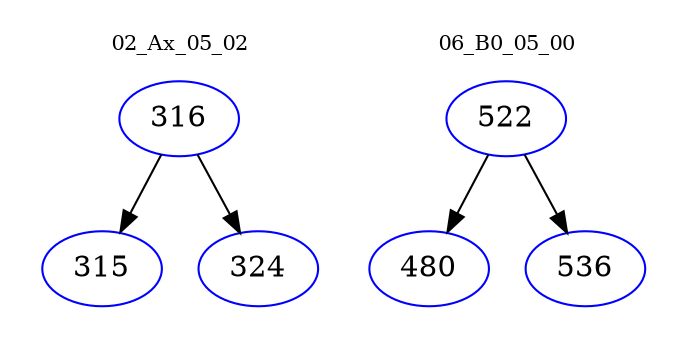 digraph{
subgraph cluster_0 {
color = white
label = "02_Ax_05_02";
fontsize=10;
T0_316 [label="316", color="blue"]
T0_316 -> T0_315 [color="black"]
T0_315 [label="315", color="blue"]
T0_316 -> T0_324 [color="black"]
T0_324 [label="324", color="blue"]
}
subgraph cluster_1 {
color = white
label = "06_B0_05_00";
fontsize=10;
T1_522 [label="522", color="blue"]
T1_522 -> T1_480 [color="black"]
T1_480 [label="480", color="blue"]
T1_522 -> T1_536 [color="black"]
T1_536 [label="536", color="blue"]
}
}
